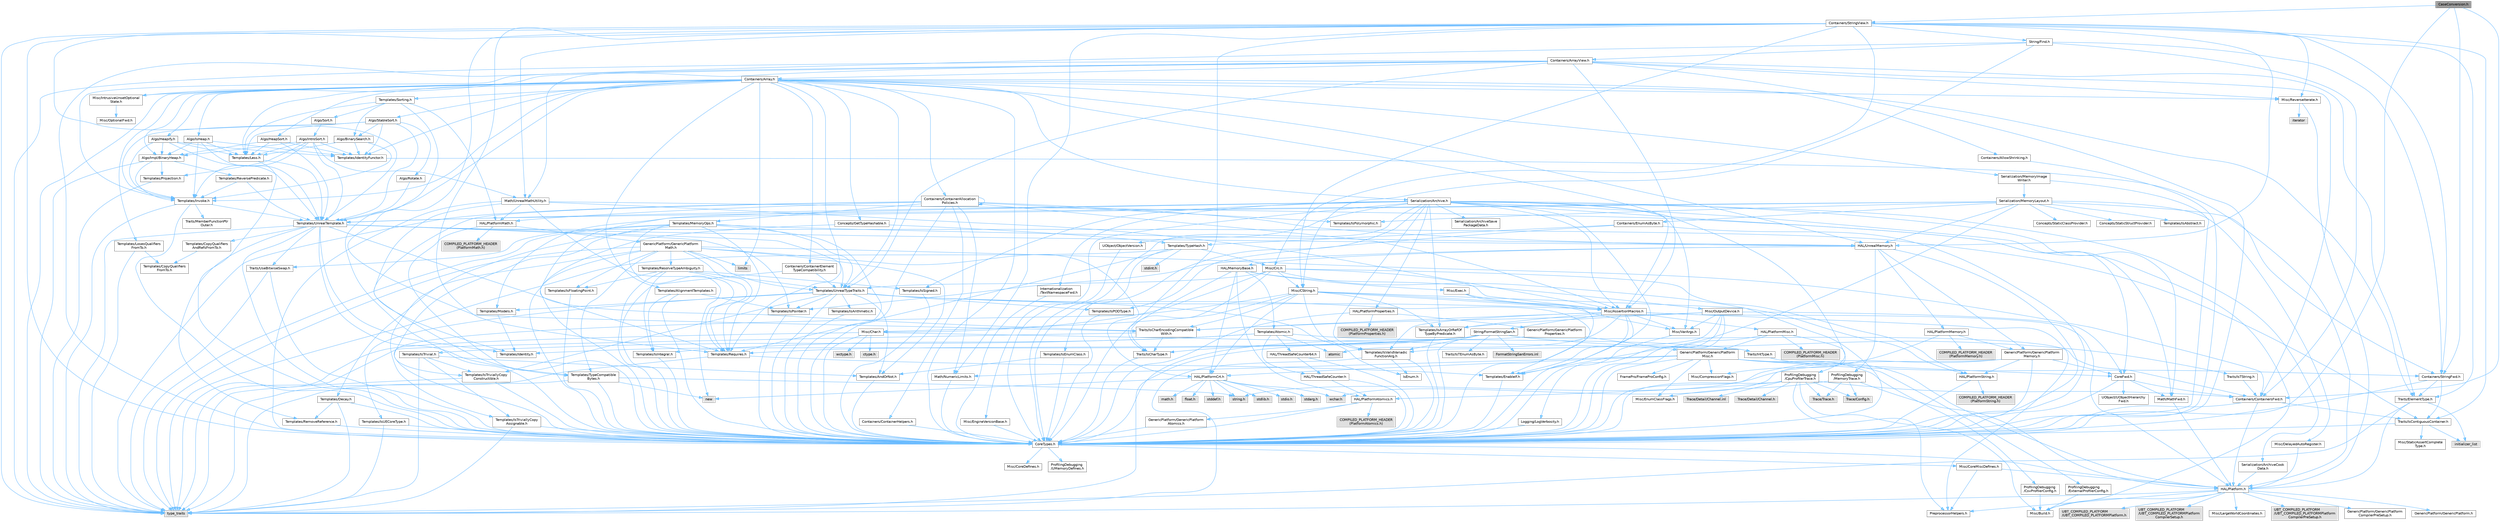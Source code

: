 digraph "CaseConversion.h"
{
 // INTERACTIVE_SVG=YES
 // LATEX_PDF_SIZE
  bgcolor="transparent";
  edge [fontname=Helvetica,fontsize=10,labelfontname=Helvetica,labelfontsize=10];
  node [fontname=Helvetica,fontsize=10,shape=box,height=0.2,width=0.4];
  Node1 [id="Node000001",label="CaseConversion.h",height=0.2,width=0.4,color="gray40", fillcolor="grey60", style="filled", fontcolor="black",tooltip=" "];
  Node1 -> Node2 [id="edge1_Node000001_Node000002",color="steelblue1",style="solid",tooltip=" "];
  Node2 [id="Node000002",label="Containers/ContainersFwd.h",height=0.2,width=0.4,color="grey40", fillcolor="white", style="filled",URL="$d4/d0a/ContainersFwd_8h.html",tooltip=" "];
  Node2 -> Node3 [id="edge2_Node000002_Node000003",color="steelblue1",style="solid",tooltip=" "];
  Node3 [id="Node000003",label="HAL/Platform.h",height=0.2,width=0.4,color="grey40", fillcolor="white", style="filled",URL="$d9/dd0/Platform_8h.html",tooltip=" "];
  Node3 -> Node4 [id="edge3_Node000003_Node000004",color="steelblue1",style="solid",tooltip=" "];
  Node4 [id="Node000004",label="Misc/Build.h",height=0.2,width=0.4,color="grey40", fillcolor="white", style="filled",URL="$d3/dbb/Build_8h.html",tooltip=" "];
  Node3 -> Node5 [id="edge4_Node000003_Node000005",color="steelblue1",style="solid",tooltip=" "];
  Node5 [id="Node000005",label="Misc/LargeWorldCoordinates.h",height=0.2,width=0.4,color="grey40", fillcolor="white", style="filled",URL="$d2/dcb/LargeWorldCoordinates_8h.html",tooltip=" "];
  Node3 -> Node6 [id="edge5_Node000003_Node000006",color="steelblue1",style="solid",tooltip=" "];
  Node6 [id="Node000006",label="type_traits",height=0.2,width=0.4,color="grey60", fillcolor="#E0E0E0", style="filled",tooltip=" "];
  Node3 -> Node7 [id="edge6_Node000003_Node000007",color="steelblue1",style="solid",tooltip=" "];
  Node7 [id="Node000007",label="PreprocessorHelpers.h",height=0.2,width=0.4,color="grey40", fillcolor="white", style="filled",URL="$db/ddb/PreprocessorHelpers_8h.html",tooltip=" "];
  Node3 -> Node8 [id="edge7_Node000003_Node000008",color="steelblue1",style="solid",tooltip=" "];
  Node8 [id="Node000008",label="UBT_COMPILED_PLATFORM\l/UBT_COMPILED_PLATFORMPlatform\lCompilerPreSetup.h",height=0.2,width=0.4,color="grey60", fillcolor="#E0E0E0", style="filled",tooltip=" "];
  Node3 -> Node9 [id="edge8_Node000003_Node000009",color="steelblue1",style="solid",tooltip=" "];
  Node9 [id="Node000009",label="GenericPlatform/GenericPlatform\lCompilerPreSetup.h",height=0.2,width=0.4,color="grey40", fillcolor="white", style="filled",URL="$d9/dc8/GenericPlatformCompilerPreSetup_8h.html",tooltip=" "];
  Node3 -> Node10 [id="edge9_Node000003_Node000010",color="steelblue1",style="solid",tooltip=" "];
  Node10 [id="Node000010",label="GenericPlatform/GenericPlatform.h",height=0.2,width=0.4,color="grey40", fillcolor="white", style="filled",URL="$d6/d84/GenericPlatform_8h.html",tooltip=" "];
  Node3 -> Node11 [id="edge10_Node000003_Node000011",color="steelblue1",style="solid",tooltip=" "];
  Node11 [id="Node000011",label="UBT_COMPILED_PLATFORM\l/UBT_COMPILED_PLATFORMPlatform.h",height=0.2,width=0.4,color="grey60", fillcolor="#E0E0E0", style="filled",tooltip=" "];
  Node3 -> Node12 [id="edge11_Node000003_Node000012",color="steelblue1",style="solid",tooltip=" "];
  Node12 [id="Node000012",label="UBT_COMPILED_PLATFORM\l/UBT_COMPILED_PLATFORMPlatform\lCompilerSetup.h",height=0.2,width=0.4,color="grey60", fillcolor="#E0E0E0", style="filled",tooltip=" "];
  Node2 -> Node13 [id="edge12_Node000002_Node000013",color="steelblue1",style="solid",tooltip=" "];
  Node13 [id="Node000013",label="CoreTypes.h",height=0.2,width=0.4,color="grey40", fillcolor="white", style="filled",URL="$dc/dec/CoreTypes_8h.html",tooltip=" "];
  Node13 -> Node3 [id="edge13_Node000013_Node000003",color="steelblue1",style="solid",tooltip=" "];
  Node13 -> Node14 [id="edge14_Node000013_Node000014",color="steelblue1",style="solid",tooltip=" "];
  Node14 [id="Node000014",label="ProfilingDebugging\l/UMemoryDefines.h",height=0.2,width=0.4,color="grey40", fillcolor="white", style="filled",URL="$d2/da2/UMemoryDefines_8h.html",tooltip=" "];
  Node13 -> Node15 [id="edge15_Node000013_Node000015",color="steelblue1",style="solid",tooltip=" "];
  Node15 [id="Node000015",label="Misc/CoreMiscDefines.h",height=0.2,width=0.4,color="grey40", fillcolor="white", style="filled",URL="$da/d38/CoreMiscDefines_8h.html",tooltip=" "];
  Node15 -> Node3 [id="edge16_Node000015_Node000003",color="steelblue1",style="solid",tooltip=" "];
  Node15 -> Node7 [id="edge17_Node000015_Node000007",color="steelblue1",style="solid",tooltip=" "];
  Node13 -> Node16 [id="edge18_Node000013_Node000016",color="steelblue1",style="solid",tooltip=" "];
  Node16 [id="Node000016",label="Misc/CoreDefines.h",height=0.2,width=0.4,color="grey40", fillcolor="white", style="filled",URL="$d3/dd2/CoreDefines_8h.html",tooltip=" "];
  Node2 -> Node17 [id="edge19_Node000002_Node000017",color="steelblue1",style="solid",tooltip=" "];
  Node17 [id="Node000017",label="Traits/IsContiguousContainer.h",height=0.2,width=0.4,color="grey40", fillcolor="white", style="filled",URL="$d5/d3c/IsContiguousContainer_8h.html",tooltip=" "];
  Node17 -> Node13 [id="edge20_Node000017_Node000013",color="steelblue1",style="solid",tooltip=" "];
  Node17 -> Node18 [id="edge21_Node000017_Node000018",color="steelblue1",style="solid",tooltip=" "];
  Node18 [id="Node000018",label="Misc/StaticAssertComplete\lType.h",height=0.2,width=0.4,color="grey40", fillcolor="white", style="filled",URL="$d5/d4e/StaticAssertCompleteType_8h.html",tooltip=" "];
  Node17 -> Node19 [id="edge22_Node000017_Node000019",color="steelblue1",style="solid",tooltip=" "];
  Node19 [id="Node000019",label="initializer_list",height=0.2,width=0.4,color="grey60", fillcolor="#E0E0E0", style="filled",tooltip=" "];
  Node1 -> Node20 [id="edge23_Node000001_Node000020",color="steelblue1",style="solid",tooltip=" "];
  Node20 [id="Node000020",label="Containers/StringFwd.h",height=0.2,width=0.4,color="grey40", fillcolor="white", style="filled",URL="$df/d37/StringFwd_8h.html",tooltip=" "];
  Node20 -> Node13 [id="edge24_Node000020_Node000013",color="steelblue1",style="solid",tooltip=" "];
  Node20 -> Node21 [id="edge25_Node000020_Node000021",color="steelblue1",style="solid",tooltip=" "];
  Node21 [id="Node000021",label="Traits/ElementType.h",height=0.2,width=0.4,color="grey40", fillcolor="white", style="filled",URL="$d5/d4f/ElementType_8h.html",tooltip=" "];
  Node21 -> Node3 [id="edge26_Node000021_Node000003",color="steelblue1",style="solid",tooltip=" "];
  Node21 -> Node19 [id="edge27_Node000021_Node000019",color="steelblue1",style="solid",tooltip=" "];
  Node21 -> Node6 [id="edge28_Node000021_Node000006",color="steelblue1",style="solid",tooltip=" "];
  Node20 -> Node17 [id="edge29_Node000020_Node000017",color="steelblue1",style="solid",tooltip=" "];
  Node1 -> Node22 [id="edge30_Node000001_Node000022",color="steelblue1",style="solid",tooltip=" "];
  Node22 [id="Node000022",label="Containers/StringView.h",height=0.2,width=0.4,color="grey40", fillcolor="white", style="filled",URL="$dd/dea/StringView_8h.html",tooltip=" "];
  Node22 -> Node13 [id="edge31_Node000022_Node000013",color="steelblue1",style="solid",tooltip=" "];
  Node22 -> Node20 [id="edge32_Node000022_Node000020",color="steelblue1",style="solid",tooltip=" "];
  Node22 -> Node23 [id="edge33_Node000022_Node000023",color="steelblue1",style="solid",tooltip=" "];
  Node23 [id="Node000023",label="HAL/UnrealMemory.h",height=0.2,width=0.4,color="grey40", fillcolor="white", style="filled",URL="$d9/d96/UnrealMemory_8h.html",tooltip=" "];
  Node23 -> Node13 [id="edge34_Node000023_Node000013",color="steelblue1",style="solid",tooltip=" "];
  Node23 -> Node24 [id="edge35_Node000023_Node000024",color="steelblue1",style="solid",tooltip=" "];
  Node24 [id="Node000024",label="GenericPlatform/GenericPlatform\lMemory.h",height=0.2,width=0.4,color="grey40", fillcolor="white", style="filled",URL="$dd/d22/GenericPlatformMemory_8h.html",tooltip=" "];
  Node24 -> Node25 [id="edge36_Node000024_Node000025",color="steelblue1",style="solid",tooltip=" "];
  Node25 [id="Node000025",label="CoreFwd.h",height=0.2,width=0.4,color="grey40", fillcolor="white", style="filled",URL="$d1/d1e/CoreFwd_8h.html",tooltip=" "];
  Node25 -> Node13 [id="edge37_Node000025_Node000013",color="steelblue1",style="solid",tooltip=" "];
  Node25 -> Node2 [id="edge38_Node000025_Node000002",color="steelblue1",style="solid",tooltip=" "];
  Node25 -> Node26 [id="edge39_Node000025_Node000026",color="steelblue1",style="solid",tooltip=" "];
  Node26 [id="Node000026",label="Math/MathFwd.h",height=0.2,width=0.4,color="grey40", fillcolor="white", style="filled",URL="$d2/d10/MathFwd_8h.html",tooltip=" "];
  Node26 -> Node3 [id="edge40_Node000026_Node000003",color="steelblue1",style="solid",tooltip=" "];
  Node25 -> Node27 [id="edge41_Node000025_Node000027",color="steelblue1",style="solid",tooltip=" "];
  Node27 [id="Node000027",label="UObject/UObjectHierarchy\lFwd.h",height=0.2,width=0.4,color="grey40", fillcolor="white", style="filled",URL="$d3/d13/UObjectHierarchyFwd_8h.html",tooltip=" "];
  Node24 -> Node13 [id="edge42_Node000024_Node000013",color="steelblue1",style="solid",tooltip=" "];
  Node24 -> Node28 [id="edge43_Node000024_Node000028",color="steelblue1",style="solid",tooltip=" "];
  Node28 [id="Node000028",label="HAL/PlatformString.h",height=0.2,width=0.4,color="grey40", fillcolor="white", style="filled",URL="$db/db5/PlatformString_8h.html",tooltip=" "];
  Node28 -> Node13 [id="edge44_Node000028_Node000013",color="steelblue1",style="solid",tooltip=" "];
  Node28 -> Node29 [id="edge45_Node000028_Node000029",color="steelblue1",style="solid",tooltip=" "];
  Node29 [id="Node000029",label="COMPILED_PLATFORM_HEADER\l(PlatformString.h)",height=0.2,width=0.4,color="grey60", fillcolor="#E0E0E0", style="filled",tooltip=" "];
  Node24 -> Node30 [id="edge46_Node000024_Node000030",color="steelblue1",style="solid",tooltip=" "];
  Node30 [id="Node000030",label="string.h",height=0.2,width=0.4,color="grey60", fillcolor="#E0E0E0", style="filled",tooltip=" "];
  Node24 -> Node31 [id="edge47_Node000024_Node000031",color="steelblue1",style="solid",tooltip=" "];
  Node31 [id="Node000031",label="wchar.h",height=0.2,width=0.4,color="grey60", fillcolor="#E0E0E0", style="filled",tooltip=" "];
  Node23 -> Node32 [id="edge48_Node000023_Node000032",color="steelblue1",style="solid",tooltip=" "];
  Node32 [id="Node000032",label="HAL/MemoryBase.h",height=0.2,width=0.4,color="grey40", fillcolor="white", style="filled",URL="$d6/d9f/MemoryBase_8h.html",tooltip=" "];
  Node32 -> Node13 [id="edge49_Node000032_Node000013",color="steelblue1",style="solid",tooltip=" "];
  Node32 -> Node33 [id="edge50_Node000032_Node000033",color="steelblue1",style="solid",tooltip=" "];
  Node33 [id="Node000033",label="HAL/PlatformAtomics.h",height=0.2,width=0.4,color="grey40", fillcolor="white", style="filled",URL="$d3/d36/PlatformAtomics_8h.html",tooltip=" "];
  Node33 -> Node13 [id="edge51_Node000033_Node000013",color="steelblue1",style="solid",tooltip=" "];
  Node33 -> Node34 [id="edge52_Node000033_Node000034",color="steelblue1",style="solid",tooltip=" "];
  Node34 [id="Node000034",label="GenericPlatform/GenericPlatform\lAtomics.h",height=0.2,width=0.4,color="grey40", fillcolor="white", style="filled",URL="$da/d72/GenericPlatformAtomics_8h.html",tooltip=" "];
  Node34 -> Node13 [id="edge53_Node000034_Node000013",color="steelblue1",style="solid",tooltip=" "];
  Node33 -> Node35 [id="edge54_Node000033_Node000035",color="steelblue1",style="solid",tooltip=" "];
  Node35 [id="Node000035",label="COMPILED_PLATFORM_HEADER\l(PlatformAtomics.h)",height=0.2,width=0.4,color="grey60", fillcolor="#E0E0E0", style="filled",tooltip=" "];
  Node32 -> Node36 [id="edge55_Node000032_Node000036",color="steelblue1",style="solid",tooltip=" "];
  Node36 [id="Node000036",label="HAL/PlatformCrt.h",height=0.2,width=0.4,color="grey40", fillcolor="white", style="filled",URL="$d8/d75/PlatformCrt_8h.html",tooltip=" "];
  Node36 -> Node37 [id="edge56_Node000036_Node000037",color="steelblue1",style="solid",tooltip=" "];
  Node37 [id="Node000037",label="new",height=0.2,width=0.4,color="grey60", fillcolor="#E0E0E0", style="filled",tooltip=" "];
  Node36 -> Node31 [id="edge57_Node000036_Node000031",color="steelblue1",style="solid",tooltip=" "];
  Node36 -> Node38 [id="edge58_Node000036_Node000038",color="steelblue1",style="solid",tooltip=" "];
  Node38 [id="Node000038",label="stddef.h",height=0.2,width=0.4,color="grey60", fillcolor="#E0E0E0", style="filled",tooltip=" "];
  Node36 -> Node39 [id="edge59_Node000036_Node000039",color="steelblue1",style="solid",tooltip=" "];
  Node39 [id="Node000039",label="stdlib.h",height=0.2,width=0.4,color="grey60", fillcolor="#E0E0E0", style="filled",tooltip=" "];
  Node36 -> Node40 [id="edge60_Node000036_Node000040",color="steelblue1",style="solid",tooltip=" "];
  Node40 [id="Node000040",label="stdio.h",height=0.2,width=0.4,color="grey60", fillcolor="#E0E0E0", style="filled",tooltip=" "];
  Node36 -> Node41 [id="edge61_Node000036_Node000041",color="steelblue1",style="solid",tooltip=" "];
  Node41 [id="Node000041",label="stdarg.h",height=0.2,width=0.4,color="grey60", fillcolor="#E0E0E0", style="filled",tooltip=" "];
  Node36 -> Node42 [id="edge62_Node000036_Node000042",color="steelblue1",style="solid",tooltip=" "];
  Node42 [id="Node000042",label="math.h",height=0.2,width=0.4,color="grey60", fillcolor="#E0E0E0", style="filled",tooltip=" "];
  Node36 -> Node43 [id="edge63_Node000036_Node000043",color="steelblue1",style="solid",tooltip=" "];
  Node43 [id="Node000043",label="float.h",height=0.2,width=0.4,color="grey60", fillcolor="#E0E0E0", style="filled",tooltip=" "];
  Node36 -> Node30 [id="edge64_Node000036_Node000030",color="steelblue1",style="solid",tooltip=" "];
  Node32 -> Node44 [id="edge65_Node000032_Node000044",color="steelblue1",style="solid",tooltip=" "];
  Node44 [id="Node000044",label="Misc/Exec.h",height=0.2,width=0.4,color="grey40", fillcolor="white", style="filled",URL="$de/ddb/Exec_8h.html",tooltip=" "];
  Node44 -> Node13 [id="edge66_Node000044_Node000013",color="steelblue1",style="solid",tooltip=" "];
  Node44 -> Node45 [id="edge67_Node000044_Node000045",color="steelblue1",style="solid",tooltip=" "];
  Node45 [id="Node000045",label="Misc/AssertionMacros.h",height=0.2,width=0.4,color="grey40", fillcolor="white", style="filled",URL="$d0/dfa/AssertionMacros_8h.html",tooltip=" "];
  Node45 -> Node13 [id="edge68_Node000045_Node000013",color="steelblue1",style="solid",tooltip=" "];
  Node45 -> Node3 [id="edge69_Node000045_Node000003",color="steelblue1",style="solid",tooltip=" "];
  Node45 -> Node46 [id="edge70_Node000045_Node000046",color="steelblue1",style="solid",tooltip=" "];
  Node46 [id="Node000046",label="HAL/PlatformMisc.h",height=0.2,width=0.4,color="grey40", fillcolor="white", style="filled",URL="$d0/df5/PlatformMisc_8h.html",tooltip=" "];
  Node46 -> Node13 [id="edge71_Node000046_Node000013",color="steelblue1",style="solid",tooltip=" "];
  Node46 -> Node47 [id="edge72_Node000046_Node000047",color="steelblue1",style="solid",tooltip=" "];
  Node47 [id="Node000047",label="GenericPlatform/GenericPlatform\lMisc.h",height=0.2,width=0.4,color="grey40", fillcolor="white", style="filled",URL="$db/d9a/GenericPlatformMisc_8h.html",tooltip=" "];
  Node47 -> Node20 [id="edge73_Node000047_Node000020",color="steelblue1",style="solid",tooltip=" "];
  Node47 -> Node25 [id="edge74_Node000047_Node000025",color="steelblue1",style="solid",tooltip=" "];
  Node47 -> Node13 [id="edge75_Node000047_Node000013",color="steelblue1",style="solid",tooltip=" "];
  Node47 -> Node48 [id="edge76_Node000047_Node000048",color="steelblue1",style="solid",tooltip=" "];
  Node48 [id="Node000048",label="FramePro/FrameProConfig.h",height=0.2,width=0.4,color="grey40", fillcolor="white", style="filled",URL="$d7/d90/FrameProConfig_8h.html",tooltip=" "];
  Node47 -> Node36 [id="edge77_Node000047_Node000036",color="steelblue1",style="solid",tooltip=" "];
  Node47 -> Node49 [id="edge78_Node000047_Node000049",color="steelblue1",style="solid",tooltip=" "];
  Node49 [id="Node000049",label="Math/NumericLimits.h",height=0.2,width=0.4,color="grey40", fillcolor="white", style="filled",URL="$df/d1b/NumericLimits_8h.html",tooltip=" "];
  Node49 -> Node13 [id="edge79_Node000049_Node000013",color="steelblue1",style="solid",tooltip=" "];
  Node47 -> Node50 [id="edge80_Node000047_Node000050",color="steelblue1",style="solid",tooltip=" "];
  Node50 [id="Node000050",label="Misc/CompressionFlags.h",height=0.2,width=0.4,color="grey40", fillcolor="white", style="filled",URL="$d9/d76/CompressionFlags_8h.html",tooltip=" "];
  Node47 -> Node51 [id="edge81_Node000047_Node000051",color="steelblue1",style="solid",tooltip=" "];
  Node51 [id="Node000051",label="Misc/EnumClassFlags.h",height=0.2,width=0.4,color="grey40", fillcolor="white", style="filled",URL="$d8/de7/EnumClassFlags_8h.html",tooltip=" "];
  Node47 -> Node52 [id="edge82_Node000047_Node000052",color="steelblue1",style="solid",tooltip=" "];
  Node52 [id="Node000052",label="ProfilingDebugging\l/CsvProfilerConfig.h",height=0.2,width=0.4,color="grey40", fillcolor="white", style="filled",URL="$d3/d88/CsvProfilerConfig_8h.html",tooltip=" "];
  Node52 -> Node4 [id="edge83_Node000052_Node000004",color="steelblue1",style="solid",tooltip=" "];
  Node47 -> Node53 [id="edge84_Node000047_Node000053",color="steelblue1",style="solid",tooltip=" "];
  Node53 [id="Node000053",label="ProfilingDebugging\l/ExternalProfilerConfig.h",height=0.2,width=0.4,color="grey40", fillcolor="white", style="filled",URL="$d3/dbb/ExternalProfilerConfig_8h.html",tooltip=" "];
  Node53 -> Node4 [id="edge85_Node000053_Node000004",color="steelblue1",style="solid",tooltip=" "];
  Node46 -> Node54 [id="edge86_Node000046_Node000054",color="steelblue1",style="solid",tooltip=" "];
  Node54 [id="Node000054",label="COMPILED_PLATFORM_HEADER\l(PlatformMisc.h)",height=0.2,width=0.4,color="grey60", fillcolor="#E0E0E0", style="filled",tooltip=" "];
  Node46 -> Node55 [id="edge87_Node000046_Node000055",color="steelblue1",style="solid",tooltip=" "];
  Node55 [id="Node000055",label="ProfilingDebugging\l/CpuProfilerTrace.h",height=0.2,width=0.4,color="grey40", fillcolor="white", style="filled",URL="$da/dcb/CpuProfilerTrace_8h.html",tooltip=" "];
  Node55 -> Node13 [id="edge88_Node000055_Node000013",color="steelblue1",style="solid",tooltip=" "];
  Node55 -> Node2 [id="edge89_Node000055_Node000002",color="steelblue1",style="solid",tooltip=" "];
  Node55 -> Node33 [id="edge90_Node000055_Node000033",color="steelblue1",style="solid",tooltip=" "];
  Node55 -> Node7 [id="edge91_Node000055_Node000007",color="steelblue1",style="solid",tooltip=" "];
  Node55 -> Node4 [id="edge92_Node000055_Node000004",color="steelblue1",style="solid",tooltip=" "];
  Node55 -> Node56 [id="edge93_Node000055_Node000056",color="steelblue1",style="solid",tooltip=" "];
  Node56 [id="Node000056",label="Trace/Config.h",height=0.2,width=0.4,color="grey60", fillcolor="#E0E0E0", style="filled",tooltip=" "];
  Node55 -> Node57 [id="edge94_Node000055_Node000057",color="steelblue1",style="solid",tooltip=" "];
  Node57 [id="Node000057",label="Trace/Detail/Channel.h",height=0.2,width=0.4,color="grey60", fillcolor="#E0E0E0", style="filled",tooltip=" "];
  Node55 -> Node58 [id="edge95_Node000055_Node000058",color="steelblue1",style="solid",tooltip=" "];
  Node58 [id="Node000058",label="Trace/Detail/Channel.inl",height=0.2,width=0.4,color="grey60", fillcolor="#E0E0E0", style="filled",tooltip=" "];
  Node55 -> Node59 [id="edge96_Node000055_Node000059",color="steelblue1",style="solid",tooltip=" "];
  Node59 [id="Node000059",label="Trace/Trace.h",height=0.2,width=0.4,color="grey60", fillcolor="#E0E0E0", style="filled",tooltip=" "];
  Node45 -> Node7 [id="edge97_Node000045_Node000007",color="steelblue1",style="solid",tooltip=" "];
  Node45 -> Node60 [id="edge98_Node000045_Node000060",color="steelblue1",style="solid",tooltip=" "];
  Node60 [id="Node000060",label="Templates/EnableIf.h",height=0.2,width=0.4,color="grey40", fillcolor="white", style="filled",URL="$d7/d60/EnableIf_8h.html",tooltip=" "];
  Node60 -> Node13 [id="edge99_Node000060_Node000013",color="steelblue1",style="solid",tooltip=" "];
  Node45 -> Node61 [id="edge100_Node000045_Node000061",color="steelblue1",style="solid",tooltip=" "];
  Node61 [id="Node000061",label="Templates/IsArrayOrRefOf\lTypeByPredicate.h",height=0.2,width=0.4,color="grey40", fillcolor="white", style="filled",URL="$d6/da1/IsArrayOrRefOfTypeByPredicate_8h.html",tooltip=" "];
  Node61 -> Node13 [id="edge101_Node000061_Node000013",color="steelblue1",style="solid",tooltip=" "];
  Node45 -> Node62 [id="edge102_Node000045_Node000062",color="steelblue1",style="solid",tooltip=" "];
  Node62 [id="Node000062",label="Templates/IsValidVariadic\lFunctionArg.h",height=0.2,width=0.4,color="grey40", fillcolor="white", style="filled",URL="$d0/dc8/IsValidVariadicFunctionArg_8h.html",tooltip=" "];
  Node62 -> Node13 [id="edge103_Node000062_Node000013",color="steelblue1",style="solid",tooltip=" "];
  Node62 -> Node63 [id="edge104_Node000062_Node000063",color="steelblue1",style="solid",tooltip=" "];
  Node63 [id="Node000063",label="IsEnum.h",height=0.2,width=0.4,color="grey40", fillcolor="white", style="filled",URL="$d4/de5/IsEnum_8h.html",tooltip=" "];
  Node62 -> Node6 [id="edge105_Node000062_Node000006",color="steelblue1",style="solid",tooltip=" "];
  Node45 -> Node64 [id="edge106_Node000045_Node000064",color="steelblue1",style="solid",tooltip=" "];
  Node64 [id="Node000064",label="Traits/IsCharEncodingCompatible\lWith.h",height=0.2,width=0.4,color="grey40", fillcolor="white", style="filled",URL="$df/dd1/IsCharEncodingCompatibleWith_8h.html",tooltip=" "];
  Node64 -> Node6 [id="edge107_Node000064_Node000006",color="steelblue1",style="solid",tooltip=" "];
  Node64 -> Node65 [id="edge108_Node000064_Node000065",color="steelblue1",style="solid",tooltip=" "];
  Node65 [id="Node000065",label="Traits/IsCharType.h",height=0.2,width=0.4,color="grey40", fillcolor="white", style="filled",URL="$db/d51/IsCharType_8h.html",tooltip=" "];
  Node65 -> Node13 [id="edge109_Node000065_Node000013",color="steelblue1",style="solid",tooltip=" "];
  Node45 -> Node66 [id="edge110_Node000045_Node000066",color="steelblue1",style="solid",tooltip=" "];
  Node66 [id="Node000066",label="Misc/VarArgs.h",height=0.2,width=0.4,color="grey40", fillcolor="white", style="filled",URL="$d5/d6f/VarArgs_8h.html",tooltip=" "];
  Node66 -> Node13 [id="edge111_Node000066_Node000013",color="steelblue1",style="solid",tooltip=" "];
  Node45 -> Node67 [id="edge112_Node000045_Node000067",color="steelblue1",style="solid",tooltip=" "];
  Node67 [id="Node000067",label="String/FormatStringSan.h",height=0.2,width=0.4,color="grey40", fillcolor="white", style="filled",URL="$d3/d8b/FormatStringSan_8h.html",tooltip=" "];
  Node67 -> Node6 [id="edge113_Node000067_Node000006",color="steelblue1",style="solid",tooltip=" "];
  Node67 -> Node13 [id="edge114_Node000067_Node000013",color="steelblue1",style="solid",tooltip=" "];
  Node67 -> Node68 [id="edge115_Node000067_Node000068",color="steelblue1",style="solid",tooltip=" "];
  Node68 [id="Node000068",label="Templates/Requires.h",height=0.2,width=0.4,color="grey40", fillcolor="white", style="filled",URL="$dc/d96/Requires_8h.html",tooltip=" "];
  Node68 -> Node60 [id="edge116_Node000068_Node000060",color="steelblue1",style="solid",tooltip=" "];
  Node68 -> Node6 [id="edge117_Node000068_Node000006",color="steelblue1",style="solid",tooltip=" "];
  Node67 -> Node69 [id="edge118_Node000067_Node000069",color="steelblue1",style="solid",tooltip=" "];
  Node69 [id="Node000069",label="Templates/Identity.h",height=0.2,width=0.4,color="grey40", fillcolor="white", style="filled",URL="$d0/dd5/Identity_8h.html",tooltip=" "];
  Node67 -> Node62 [id="edge119_Node000067_Node000062",color="steelblue1",style="solid",tooltip=" "];
  Node67 -> Node65 [id="edge120_Node000067_Node000065",color="steelblue1",style="solid",tooltip=" "];
  Node67 -> Node70 [id="edge121_Node000067_Node000070",color="steelblue1",style="solid",tooltip=" "];
  Node70 [id="Node000070",label="Traits/IsTEnumAsByte.h",height=0.2,width=0.4,color="grey40", fillcolor="white", style="filled",URL="$d1/de6/IsTEnumAsByte_8h.html",tooltip=" "];
  Node67 -> Node71 [id="edge122_Node000067_Node000071",color="steelblue1",style="solid",tooltip=" "];
  Node71 [id="Node000071",label="Traits/IsTString.h",height=0.2,width=0.4,color="grey40", fillcolor="white", style="filled",URL="$d0/df8/IsTString_8h.html",tooltip=" "];
  Node71 -> Node2 [id="edge123_Node000071_Node000002",color="steelblue1",style="solid",tooltip=" "];
  Node67 -> Node2 [id="edge124_Node000067_Node000002",color="steelblue1",style="solid",tooltip=" "];
  Node67 -> Node72 [id="edge125_Node000067_Node000072",color="steelblue1",style="solid",tooltip=" "];
  Node72 [id="Node000072",label="FormatStringSanErrors.inl",height=0.2,width=0.4,color="grey60", fillcolor="#E0E0E0", style="filled",tooltip=" "];
  Node45 -> Node73 [id="edge126_Node000045_Node000073",color="steelblue1",style="solid",tooltip=" "];
  Node73 [id="Node000073",label="atomic",height=0.2,width=0.4,color="grey60", fillcolor="#E0E0E0", style="filled",tooltip=" "];
  Node32 -> Node74 [id="edge127_Node000032_Node000074",color="steelblue1",style="solid",tooltip=" "];
  Node74 [id="Node000074",label="Misc/OutputDevice.h",height=0.2,width=0.4,color="grey40", fillcolor="white", style="filled",URL="$d7/d32/OutputDevice_8h.html",tooltip=" "];
  Node74 -> Node25 [id="edge128_Node000074_Node000025",color="steelblue1",style="solid",tooltip=" "];
  Node74 -> Node13 [id="edge129_Node000074_Node000013",color="steelblue1",style="solid",tooltip=" "];
  Node74 -> Node75 [id="edge130_Node000074_Node000075",color="steelblue1",style="solid",tooltip=" "];
  Node75 [id="Node000075",label="Logging/LogVerbosity.h",height=0.2,width=0.4,color="grey40", fillcolor="white", style="filled",URL="$d2/d8f/LogVerbosity_8h.html",tooltip=" "];
  Node75 -> Node13 [id="edge131_Node000075_Node000013",color="steelblue1",style="solid",tooltip=" "];
  Node74 -> Node66 [id="edge132_Node000074_Node000066",color="steelblue1",style="solid",tooltip=" "];
  Node74 -> Node61 [id="edge133_Node000074_Node000061",color="steelblue1",style="solid",tooltip=" "];
  Node74 -> Node62 [id="edge134_Node000074_Node000062",color="steelblue1",style="solid",tooltip=" "];
  Node74 -> Node64 [id="edge135_Node000074_Node000064",color="steelblue1",style="solid",tooltip=" "];
  Node32 -> Node76 [id="edge136_Node000032_Node000076",color="steelblue1",style="solid",tooltip=" "];
  Node76 [id="Node000076",label="Templates/Atomic.h",height=0.2,width=0.4,color="grey40", fillcolor="white", style="filled",URL="$d3/d91/Atomic_8h.html",tooltip=" "];
  Node76 -> Node77 [id="edge137_Node000076_Node000077",color="steelblue1",style="solid",tooltip=" "];
  Node77 [id="Node000077",label="HAL/ThreadSafeCounter.h",height=0.2,width=0.4,color="grey40", fillcolor="white", style="filled",URL="$dc/dc9/ThreadSafeCounter_8h.html",tooltip=" "];
  Node77 -> Node13 [id="edge138_Node000077_Node000013",color="steelblue1",style="solid",tooltip=" "];
  Node77 -> Node33 [id="edge139_Node000077_Node000033",color="steelblue1",style="solid",tooltip=" "];
  Node76 -> Node78 [id="edge140_Node000076_Node000078",color="steelblue1",style="solid",tooltip=" "];
  Node78 [id="Node000078",label="HAL/ThreadSafeCounter64.h",height=0.2,width=0.4,color="grey40", fillcolor="white", style="filled",URL="$d0/d12/ThreadSafeCounter64_8h.html",tooltip=" "];
  Node78 -> Node13 [id="edge141_Node000078_Node000013",color="steelblue1",style="solid",tooltip=" "];
  Node78 -> Node77 [id="edge142_Node000078_Node000077",color="steelblue1",style="solid",tooltip=" "];
  Node76 -> Node79 [id="edge143_Node000076_Node000079",color="steelblue1",style="solid",tooltip=" "];
  Node79 [id="Node000079",label="Templates/IsIntegral.h",height=0.2,width=0.4,color="grey40", fillcolor="white", style="filled",URL="$da/d64/IsIntegral_8h.html",tooltip=" "];
  Node79 -> Node13 [id="edge144_Node000079_Node000013",color="steelblue1",style="solid",tooltip=" "];
  Node76 -> Node80 [id="edge145_Node000076_Node000080",color="steelblue1",style="solid",tooltip=" "];
  Node80 [id="Node000080",label="Templates/IsTrivial.h",height=0.2,width=0.4,color="grey40", fillcolor="white", style="filled",URL="$da/d4c/IsTrivial_8h.html",tooltip=" "];
  Node80 -> Node81 [id="edge146_Node000080_Node000081",color="steelblue1",style="solid",tooltip=" "];
  Node81 [id="Node000081",label="Templates/AndOrNot.h",height=0.2,width=0.4,color="grey40", fillcolor="white", style="filled",URL="$db/d0a/AndOrNot_8h.html",tooltip=" "];
  Node81 -> Node13 [id="edge147_Node000081_Node000013",color="steelblue1",style="solid",tooltip=" "];
  Node80 -> Node82 [id="edge148_Node000080_Node000082",color="steelblue1",style="solid",tooltip=" "];
  Node82 [id="Node000082",label="Templates/IsTriviallyCopy\lConstructible.h",height=0.2,width=0.4,color="grey40", fillcolor="white", style="filled",URL="$d3/d78/IsTriviallyCopyConstructible_8h.html",tooltip=" "];
  Node82 -> Node13 [id="edge149_Node000082_Node000013",color="steelblue1",style="solid",tooltip=" "];
  Node82 -> Node6 [id="edge150_Node000082_Node000006",color="steelblue1",style="solid",tooltip=" "];
  Node80 -> Node83 [id="edge151_Node000080_Node000083",color="steelblue1",style="solid",tooltip=" "];
  Node83 [id="Node000083",label="Templates/IsTriviallyCopy\lAssignable.h",height=0.2,width=0.4,color="grey40", fillcolor="white", style="filled",URL="$d2/df2/IsTriviallyCopyAssignable_8h.html",tooltip=" "];
  Node83 -> Node13 [id="edge152_Node000083_Node000013",color="steelblue1",style="solid",tooltip=" "];
  Node83 -> Node6 [id="edge153_Node000083_Node000006",color="steelblue1",style="solid",tooltip=" "];
  Node80 -> Node6 [id="edge154_Node000080_Node000006",color="steelblue1",style="solid",tooltip=" "];
  Node76 -> Node84 [id="edge155_Node000076_Node000084",color="steelblue1",style="solid",tooltip=" "];
  Node84 [id="Node000084",label="Traits/IntType.h",height=0.2,width=0.4,color="grey40", fillcolor="white", style="filled",URL="$d7/deb/IntType_8h.html",tooltip=" "];
  Node84 -> Node3 [id="edge156_Node000084_Node000003",color="steelblue1",style="solid",tooltip=" "];
  Node76 -> Node73 [id="edge157_Node000076_Node000073",color="steelblue1",style="solid",tooltip=" "];
  Node23 -> Node85 [id="edge158_Node000023_Node000085",color="steelblue1",style="solid",tooltip=" "];
  Node85 [id="Node000085",label="HAL/PlatformMemory.h",height=0.2,width=0.4,color="grey40", fillcolor="white", style="filled",URL="$de/d68/PlatformMemory_8h.html",tooltip=" "];
  Node85 -> Node13 [id="edge159_Node000085_Node000013",color="steelblue1",style="solid",tooltip=" "];
  Node85 -> Node24 [id="edge160_Node000085_Node000024",color="steelblue1",style="solid",tooltip=" "];
  Node85 -> Node86 [id="edge161_Node000085_Node000086",color="steelblue1",style="solid",tooltip=" "];
  Node86 [id="Node000086",label="COMPILED_PLATFORM_HEADER\l(PlatformMemory.h)",height=0.2,width=0.4,color="grey60", fillcolor="#E0E0E0", style="filled",tooltip=" "];
  Node23 -> Node87 [id="edge162_Node000023_Node000087",color="steelblue1",style="solid",tooltip=" "];
  Node87 [id="Node000087",label="ProfilingDebugging\l/MemoryTrace.h",height=0.2,width=0.4,color="grey40", fillcolor="white", style="filled",URL="$da/dd7/MemoryTrace_8h.html",tooltip=" "];
  Node87 -> Node3 [id="edge163_Node000087_Node000003",color="steelblue1",style="solid",tooltip=" "];
  Node87 -> Node51 [id="edge164_Node000087_Node000051",color="steelblue1",style="solid",tooltip=" "];
  Node87 -> Node56 [id="edge165_Node000087_Node000056",color="steelblue1",style="solid",tooltip=" "];
  Node87 -> Node59 [id="edge166_Node000087_Node000059",color="steelblue1",style="solid",tooltip=" "];
  Node23 -> Node88 [id="edge167_Node000023_Node000088",color="steelblue1",style="solid",tooltip=" "];
  Node88 [id="Node000088",label="Templates/IsPointer.h",height=0.2,width=0.4,color="grey40", fillcolor="white", style="filled",URL="$d7/d05/IsPointer_8h.html",tooltip=" "];
  Node88 -> Node13 [id="edge168_Node000088_Node000013",color="steelblue1",style="solid",tooltip=" "];
  Node22 -> Node49 [id="edge169_Node000022_Node000049",color="steelblue1",style="solid",tooltip=" "];
  Node22 -> Node89 [id="edge170_Node000022_Node000089",color="steelblue1",style="solid",tooltip=" "];
  Node89 [id="Node000089",label="Math/UnrealMathUtility.h",height=0.2,width=0.4,color="grey40", fillcolor="white", style="filled",URL="$db/db8/UnrealMathUtility_8h.html",tooltip=" "];
  Node89 -> Node13 [id="edge171_Node000089_Node000013",color="steelblue1",style="solid",tooltip=" "];
  Node89 -> Node45 [id="edge172_Node000089_Node000045",color="steelblue1",style="solid",tooltip=" "];
  Node89 -> Node90 [id="edge173_Node000089_Node000090",color="steelblue1",style="solid",tooltip=" "];
  Node90 [id="Node000090",label="HAL/PlatformMath.h",height=0.2,width=0.4,color="grey40", fillcolor="white", style="filled",URL="$dc/d53/PlatformMath_8h.html",tooltip=" "];
  Node90 -> Node13 [id="edge174_Node000090_Node000013",color="steelblue1",style="solid",tooltip=" "];
  Node90 -> Node91 [id="edge175_Node000090_Node000091",color="steelblue1",style="solid",tooltip=" "];
  Node91 [id="Node000091",label="GenericPlatform/GenericPlatform\lMath.h",height=0.2,width=0.4,color="grey40", fillcolor="white", style="filled",URL="$d5/d79/GenericPlatformMath_8h.html",tooltip=" "];
  Node91 -> Node13 [id="edge176_Node000091_Node000013",color="steelblue1",style="solid",tooltip=" "];
  Node91 -> Node2 [id="edge177_Node000091_Node000002",color="steelblue1",style="solid",tooltip=" "];
  Node91 -> Node36 [id="edge178_Node000091_Node000036",color="steelblue1",style="solid",tooltip=" "];
  Node91 -> Node81 [id="edge179_Node000091_Node000081",color="steelblue1",style="solid",tooltip=" "];
  Node91 -> Node92 [id="edge180_Node000091_Node000092",color="steelblue1",style="solid",tooltip=" "];
  Node92 [id="Node000092",label="Templates/Decay.h",height=0.2,width=0.4,color="grey40", fillcolor="white", style="filled",URL="$dd/d0f/Decay_8h.html",tooltip=" "];
  Node92 -> Node13 [id="edge181_Node000092_Node000013",color="steelblue1",style="solid",tooltip=" "];
  Node92 -> Node93 [id="edge182_Node000092_Node000093",color="steelblue1",style="solid",tooltip=" "];
  Node93 [id="Node000093",label="Templates/RemoveReference.h",height=0.2,width=0.4,color="grey40", fillcolor="white", style="filled",URL="$da/dbe/RemoveReference_8h.html",tooltip=" "];
  Node93 -> Node13 [id="edge183_Node000093_Node000013",color="steelblue1",style="solid",tooltip=" "];
  Node92 -> Node6 [id="edge184_Node000092_Node000006",color="steelblue1",style="solid",tooltip=" "];
  Node91 -> Node94 [id="edge185_Node000091_Node000094",color="steelblue1",style="solid",tooltip=" "];
  Node94 [id="Node000094",label="Templates/IsFloatingPoint.h",height=0.2,width=0.4,color="grey40", fillcolor="white", style="filled",URL="$d3/d11/IsFloatingPoint_8h.html",tooltip=" "];
  Node94 -> Node13 [id="edge186_Node000094_Node000013",color="steelblue1",style="solid",tooltip=" "];
  Node91 -> Node95 [id="edge187_Node000091_Node000095",color="steelblue1",style="solid",tooltip=" "];
  Node95 [id="Node000095",label="Templates/UnrealTypeTraits.h",height=0.2,width=0.4,color="grey40", fillcolor="white", style="filled",URL="$d2/d2d/UnrealTypeTraits_8h.html",tooltip=" "];
  Node95 -> Node13 [id="edge188_Node000095_Node000013",color="steelblue1",style="solid",tooltip=" "];
  Node95 -> Node88 [id="edge189_Node000095_Node000088",color="steelblue1",style="solid",tooltip=" "];
  Node95 -> Node45 [id="edge190_Node000095_Node000045",color="steelblue1",style="solid",tooltip=" "];
  Node95 -> Node81 [id="edge191_Node000095_Node000081",color="steelblue1",style="solid",tooltip=" "];
  Node95 -> Node60 [id="edge192_Node000095_Node000060",color="steelblue1",style="solid",tooltip=" "];
  Node95 -> Node96 [id="edge193_Node000095_Node000096",color="steelblue1",style="solid",tooltip=" "];
  Node96 [id="Node000096",label="Templates/IsArithmetic.h",height=0.2,width=0.4,color="grey40", fillcolor="white", style="filled",URL="$d2/d5d/IsArithmetic_8h.html",tooltip=" "];
  Node96 -> Node13 [id="edge194_Node000096_Node000013",color="steelblue1",style="solid",tooltip=" "];
  Node95 -> Node63 [id="edge195_Node000095_Node000063",color="steelblue1",style="solid",tooltip=" "];
  Node95 -> Node97 [id="edge196_Node000095_Node000097",color="steelblue1",style="solid",tooltip=" "];
  Node97 [id="Node000097",label="Templates/Models.h",height=0.2,width=0.4,color="grey40", fillcolor="white", style="filled",URL="$d3/d0c/Models_8h.html",tooltip=" "];
  Node97 -> Node69 [id="edge197_Node000097_Node000069",color="steelblue1",style="solid",tooltip=" "];
  Node95 -> Node98 [id="edge198_Node000095_Node000098",color="steelblue1",style="solid",tooltip=" "];
  Node98 [id="Node000098",label="Templates/IsPODType.h",height=0.2,width=0.4,color="grey40", fillcolor="white", style="filled",URL="$d7/db1/IsPODType_8h.html",tooltip=" "];
  Node98 -> Node13 [id="edge199_Node000098_Node000013",color="steelblue1",style="solid",tooltip=" "];
  Node95 -> Node99 [id="edge200_Node000095_Node000099",color="steelblue1",style="solid",tooltip=" "];
  Node99 [id="Node000099",label="Templates/IsUECoreType.h",height=0.2,width=0.4,color="grey40", fillcolor="white", style="filled",URL="$d1/db8/IsUECoreType_8h.html",tooltip=" "];
  Node99 -> Node13 [id="edge201_Node000099_Node000013",color="steelblue1",style="solid",tooltip=" "];
  Node99 -> Node6 [id="edge202_Node000099_Node000006",color="steelblue1",style="solid",tooltip=" "];
  Node95 -> Node82 [id="edge203_Node000095_Node000082",color="steelblue1",style="solid",tooltip=" "];
  Node91 -> Node68 [id="edge204_Node000091_Node000068",color="steelblue1",style="solid",tooltip=" "];
  Node91 -> Node100 [id="edge205_Node000091_Node000100",color="steelblue1",style="solid",tooltip=" "];
  Node100 [id="Node000100",label="Templates/ResolveTypeAmbiguity.h",height=0.2,width=0.4,color="grey40", fillcolor="white", style="filled",URL="$df/d1f/ResolveTypeAmbiguity_8h.html",tooltip=" "];
  Node100 -> Node13 [id="edge206_Node000100_Node000013",color="steelblue1",style="solid",tooltip=" "];
  Node100 -> Node94 [id="edge207_Node000100_Node000094",color="steelblue1",style="solid",tooltip=" "];
  Node100 -> Node95 [id="edge208_Node000100_Node000095",color="steelblue1",style="solid",tooltip=" "];
  Node100 -> Node101 [id="edge209_Node000100_Node000101",color="steelblue1",style="solid",tooltip=" "];
  Node101 [id="Node000101",label="Templates/IsSigned.h",height=0.2,width=0.4,color="grey40", fillcolor="white", style="filled",URL="$d8/dd8/IsSigned_8h.html",tooltip=" "];
  Node101 -> Node13 [id="edge210_Node000101_Node000013",color="steelblue1",style="solid",tooltip=" "];
  Node100 -> Node79 [id="edge211_Node000100_Node000079",color="steelblue1",style="solid",tooltip=" "];
  Node100 -> Node68 [id="edge212_Node000100_Node000068",color="steelblue1",style="solid",tooltip=" "];
  Node91 -> Node102 [id="edge213_Node000091_Node000102",color="steelblue1",style="solid",tooltip=" "];
  Node102 [id="Node000102",label="Templates/TypeCompatible\lBytes.h",height=0.2,width=0.4,color="grey40", fillcolor="white", style="filled",URL="$df/d0a/TypeCompatibleBytes_8h.html",tooltip=" "];
  Node102 -> Node13 [id="edge214_Node000102_Node000013",color="steelblue1",style="solid",tooltip=" "];
  Node102 -> Node30 [id="edge215_Node000102_Node000030",color="steelblue1",style="solid",tooltip=" "];
  Node102 -> Node37 [id="edge216_Node000102_Node000037",color="steelblue1",style="solid",tooltip=" "];
  Node102 -> Node6 [id="edge217_Node000102_Node000006",color="steelblue1",style="solid",tooltip=" "];
  Node91 -> Node103 [id="edge218_Node000091_Node000103",color="steelblue1",style="solid",tooltip=" "];
  Node103 [id="Node000103",label="limits",height=0.2,width=0.4,color="grey60", fillcolor="#E0E0E0", style="filled",tooltip=" "];
  Node91 -> Node6 [id="edge219_Node000091_Node000006",color="steelblue1",style="solid",tooltip=" "];
  Node90 -> Node104 [id="edge220_Node000090_Node000104",color="steelblue1",style="solid",tooltip=" "];
  Node104 [id="Node000104",label="COMPILED_PLATFORM_HEADER\l(PlatformMath.h)",height=0.2,width=0.4,color="grey60", fillcolor="#E0E0E0", style="filled",tooltip=" "];
  Node89 -> Node26 [id="edge221_Node000089_Node000026",color="steelblue1",style="solid",tooltip=" "];
  Node89 -> Node69 [id="edge222_Node000089_Node000069",color="steelblue1",style="solid",tooltip=" "];
  Node89 -> Node68 [id="edge223_Node000089_Node000068",color="steelblue1",style="solid",tooltip=" "];
  Node22 -> Node105 [id="edge224_Node000022_Node000105",color="steelblue1",style="solid",tooltip=" "];
  Node105 [id="Node000105",label="Misc/Crc.h",height=0.2,width=0.4,color="grey40", fillcolor="white", style="filled",URL="$d4/dd2/Crc_8h.html",tooltip=" "];
  Node105 -> Node13 [id="edge225_Node000105_Node000013",color="steelblue1",style="solid",tooltip=" "];
  Node105 -> Node28 [id="edge226_Node000105_Node000028",color="steelblue1",style="solid",tooltip=" "];
  Node105 -> Node45 [id="edge227_Node000105_Node000045",color="steelblue1",style="solid",tooltip=" "];
  Node105 -> Node106 [id="edge228_Node000105_Node000106",color="steelblue1",style="solid",tooltip=" "];
  Node106 [id="Node000106",label="Misc/CString.h",height=0.2,width=0.4,color="grey40", fillcolor="white", style="filled",URL="$d2/d49/CString_8h.html",tooltip=" "];
  Node106 -> Node13 [id="edge229_Node000106_Node000013",color="steelblue1",style="solid",tooltip=" "];
  Node106 -> Node36 [id="edge230_Node000106_Node000036",color="steelblue1",style="solid",tooltip=" "];
  Node106 -> Node28 [id="edge231_Node000106_Node000028",color="steelblue1",style="solid",tooltip=" "];
  Node106 -> Node45 [id="edge232_Node000106_Node000045",color="steelblue1",style="solid",tooltip=" "];
  Node106 -> Node107 [id="edge233_Node000106_Node000107",color="steelblue1",style="solid",tooltip=" "];
  Node107 [id="Node000107",label="Misc/Char.h",height=0.2,width=0.4,color="grey40", fillcolor="white", style="filled",URL="$d0/d58/Char_8h.html",tooltip=" "];
  Node107 -> Node13 [id="edge234_Node000107_Node000013",color="steelblue1",style="solid",tooltip=" "];
  Node107 -> Node84 [id="edge235_Node000107_Node000084",color="steelblue1",style="solid",tooltip=" "];
  Node107 -> Node108 [id="edge236_Node000107_Node000108",color="steelblue1",style="solid",tooltip=" "];
  Node108 [id="Node000108",label="ctype.h",height=0.2,width=0.4,color="grey60", fillcolor="#E0E0E0", style="filled",tooltip=" "];
  Node107 -> Node109 [id="edge237_Node000107_Node000109",color="steelblue1",style="solid",tooltip=" "];
  Node109 [id="Node000109",label="wctype.h",height=0.2,width=0.4,color="grey60", fillcolor="#E0E0E0", style="filled",tooltip=" "];
  Node107 -> Node6 [id="edge238_Node000107_Node000006",color="steelblue1",style="solid",tooltip=" "];
  Node106 -> Node66 [id="edge239_Node000106_Node000066",color="steelblue1",style="solid",tooltip=" "];
  Node106 -> Node61 [id="edge240_Node000106_Node000061",color="steelblue1",style="solid",tooltip=" "];
  Node106 -> Node62 [id="edge241_Node000106_Node000062",color="steelblue1",style="solid",tooltip=" "];
  Node106 -> Node64 [id="edge242_Node000106_Node000064",color="steelblue1",style="solid",tooltip=" "];
  Node105 -> Node107 [id="edge243_Node000105_Node000107",color="steelblue1",style="solid",tooltip=" "];
  Node105 -> Node95 [id="edge244_Node000105_Node000095",color="steelblue1",style="solid",tooltip=" "];
  Node105 -> Node65 [id="edge245_Node000105_Node000065",color="steelblue1",style="solid",tooltip=" "];
  Node22 -> Node106 [id="edge246_Node000022_Node000106",color="steelblue1",style="solid",tooltip=" "];
  Node22 -> Node110 [id="edge247_Node000022_Node000110",color="steelblue1",style="solid",tooltip=" "];
  Node110 [id="Node000110",label="Misc/ReverseIterate.h",height=0.2,width=0.4,color="grey40", fillcolor="white", style="filled",URL="$db/de3/ReverseIterate_8h.html",tooltip=" "];
  Node110 -> Node3 [id="edge248_Node000110_Node000003",color="steelblue1",style="solid",tooltip=" "];
  Node110 -> Node111 [id="edge249_Node000110_Node000111",color="steelblue1",style="solid",tooltip=" "];
  Node111 [id="Node000111",label="iterator",height=0.2,width=0.4,color="grey60", fillcolor="#E0E0E0", style="filled",tooltip=" "];
  Node22 -> Node112 [id="edge250_Node000022_Node000112",color="steelblue1",style="solid",tooltip=" "];
  Node112 [id="Node000112",label="String/Find.h",height=0.2,width=0.4,color="grey40", fillcolor="white", style="filled",URL="$d7/dda/String_2Find_8h.html",tooltip=" "];
  Node112 -> Node113 [id="edge251_Node000112_Node000113",color="steelblue1",style="solid",tooltip=" "];
  Node113 [id="Node000113",label="Containers/ArrayView.h",height=0.2,width=0.4,color="grey40", fillcolor="white", style="filled",URL="$d7/df4/ArrayView_8h.html",tooltip=" "];
  Node113 -> Node13 [id="edge252_Node000113_Node000013",color="steelblue1",style="solid",tooltip=" "];
  Node113 -> Node2 [id="edge253_Node000113_Node000002",color="steelblue1",style="solid",tooltip=" "];
  Node113 -> Node45 [id="edge254_Node000113_Node000045",color="steelblue1",style="solid",tooltip=" "];
  Node113 -> Node110 [id="edge255_Node000113_Node000110",color="steelblue1",style="solid",tooltip=" "];
  Node113 -> Node114 [id="edge256_Node000113_Node000114",color="steelblue1",style="solid",tooltip=" "];
  Node114 [id="Node000114",label="Misc/IntrusiveUnsetOptional\lState.h",height=0.2,width=0.4,color="grey40", fillcolor="white", style="filled",URL="$d2/d0a/IntrusiveUnsetOptionalState_8h.html",tooltip=" "];
  Node114 -> Node115 [id="edge257_Node000114_Node000115",color="steelblue1",style="solid",tooltip=" "];
  Node115 [id="Node000115",label="Misc/OptionalFwd.h",height=0.2,width=0.4,color="grey40", fillcolor="white", style="filled",URL="$dc/d50/OptionalFwd_8h.html",tooltip=" "];
  Node113 -> Node116 [id="edge258_Node000113_Node000116",color="steelblue1",style="solid",tooltip=" "];
  Node116 [id="Node000116",label="Templates/Invoke.h",height=0.2,width=0.4,color="grey40", fillcolor="white", style="filled",URL="$d7/deb/Invoke_8h.html",tooltip=" "];
  Node116 -> Node13 [id="edge259_Node000116_Node000013",color="steelblue1",style="solid",tooltip=" "];
  Node116 -> Node117 [id="edge260_Node000116_Node000117",color="steelblue1",style="solid",tooltip=" "];
  Node117 [id="Node000117",label="Traits/MemberFunctionPtr\lOuter.h",height=0.2,width=0.4,color="grey40", fillcolor="white", style="filled",URL="$db/da7/MemberFunctionPtrOuter_8h.html",tooltip=" "];
  Node116 -> Node118 [id="edge261_Node000116_Node000118",color="steelblue1",style="solid",tooltip=" "];
  Node118 [id="Node000118",label="Templates/UnrealTemplate.h",height=0.2,width=0.4,color="grey40", fillcolor="white", style="filled",URL="$d4/d24/UnrealTemplate_8h.html",tooltip=" "];
  Node118 -> Node13 [id="edge262_Node000118_Node000013",color="steelblue1",style="solid",tooltip=" "];
  Node118 -> Node88 [id="edge263_Node000118_Node000088",color="steelblue1",style="solid",tooltip=" "];
  Node118 -> Node23 [id="edge264_Node000118_Node000023",color="steelblue1",style="solid",tooltip=" "];
  Node118 -> Node119 [id="edge265_Node000118_Node000119",color="steelblue1",style="solid",tooltip=" "];
  Node119 [id="Node000119",label="Templates/CopyQualifiers\lAndRefsFromTo.h",height=0.2,width=0.4,color="grey40", fillcolor="white", style="filled",URL="$d3/db3/CopyQualifiersAndRefsFromTo_8h.html",tooltip=" "];
  Node119 -> Node120 [id="edge266_Node000119_Node000120",color="steelblue1",style="solid",tooltip=" "];
  Node120 [id="Node000120",label="Templates/CopyQualifiers\lFromTo.h",height=0.2,width=0.4,color="grey40", fillcolor="white", style="filled",URL="$d5/db4/CopyQualifiersFromTo_8h.html",tooltip=" "];
  Node118 -> Node95 [id="edge267_Node000118_Node000095",color="steelblue1",style="solid",tooltip=" "];
  Node118 -> Node93 [id="edge268_Node000118_Node000093",color="steelblue1",style="solid",tooltip=" "];
  Node118 -> Node68 [id="edge269_Node000118_Node000068",color="steelblue1",style="solid",tooltip=" "];
  Node118 -> Node102 [id="edge270_Node000118_Node000102",color="steelblue1",style="solid",tooltip=" "];
  Node118 -> Node69 [id="edge271_Node000118_Node000069",color="steelblue1",style="solid",tooltip=" "];
  Node118 -> Node17 [id="edge272_Node000118_Node000017",color="steelblue1",style="solid",tooltip=" "];
  Node118 -> Node121 [id="edge273_Node000118_Node000121",color="steelblue1",style="solid",tooltip=" "];
  Node121 [id="Node000121",label="Traits/UseBitwiseSwap.h",height=0.2,width=0.4,color="grey40", fillcolor="white", style="filled",URL="$db/df3/UseBitwiseSwap_8h.html",tooltip=" "];
  Node121 -> Node13 [id="edge274_Node000121_Node000013",color="steelblue1",style="solid",tooltip=" "];
  Node121 -> Node6 [id="edge275_Node000121_Node000006",color="steelblue1",style="solid",tooltip=" "];
  Node118 -> Node6 [id="edge276_Node000118_Node000006",color="steelblue1",style="solid",tooltip=" "];
  Node116 -> Node6 [id="edge277_Node000116_Node000006",color="steelblue1",style="solid",tooltip=" "];
  Node113 -> Node95 [id="edge278_Node000113_Node000095",color="steelblue1",style="solid",tooltip=" "];
  Node113 -> Node21 [id="edge279_Node000113_Node000021",color="steelblue1",style="solid",tooltip=" "];
  Node113 -> Node122 [id="edge280_Node000113_Node000122",color="steelblue1",style="solid",tooltip=" "];
  Node122 [id="Node000122",label="Containers/Array.h",height=0.2,width=0.4,color="grey40", fillcolor="white", style="filled",URL="$df/dd0/Array_8h.html",tooltip=" "];
  Node122 -> Node13 [id="edge281_Node000122_Node000013",color="steelblue1",style="solid",tooltip=" "];
  Node122 -> Node45 [id="edge282_Node000122_Node000045",color="steelblue1",style="solid",tooltip=" "];
  Node122 -> Node114 [id="edge283_Node000122_Node000114",color="steelblue1",style="solid",tooltip=" "];
  Node122 -> Node110 [id="edge284_Node000122_Node000110",color="steelblue1",style="solid",tooltip=" "];
  Node122 -> Node23 [id="edge285_Node000122_Node000023",color="steelblue1",style="solid",tooltip=" "];
  Node122 -> Node95 [id="edge286_Node000122_Node000095",color="steelblue1",style="solid",tooltip=" "];
  Node122 -> Node118 [id="edge287_Node000122_Node000118",color="steelblue1",style="solid",tooltip=" "];
  Node122 -> Node123 [id="edge288_Node000122_Node000123",color="steelblue1",style="solid",tooltip=" "];
  Node123 [id="Node000123",label="Containers/AllowShrinking.h",height=0.2,width=0.4,color="grey40", fillcolor="white", style="filled",URL="$d7/d1a/AllowShrinking_8h.html",tooltip=" "];
  Node123 -> Node13 [id="edge289_Node000123_Node000013",color="steelblue1",style="solid",tooltip=" "];
  Node122 -> Node124 [id="edge290_Node000122_Node000124",color="steelblue1",style="solid",tooltip=" "];
  Node124 [id="Node000124",label="Containers/ContainerAllocation\lPolicies.h",height=0.2,width=0.4,color="grey40", fillcolor="white", style="filled",URL="$d7/dff/ContainerAllocationPolicies_8h.html",tooltip=" "];
  Node124 -> Node13 [id="edge291_Node000124_Node000013",color="steelblue1",style="solid",tooltip=" "];
  Node124 -> Node125 [id="edge292_Node000124_Node000125",color="steelblue1",style="solid",tooltip=" "];
  Node125 [id="Node000125",label="Containers/ContainerHelpers.h",height=0.2,width=0.4,color="grey40", fillcolor="white", style="filled",URL="$d7/d33/ContainerHelpers_8h.html",tooltip=" "];
  Node125 -> Node13 [id="edge293_Node000125_Node000013",color="steelblue1",style="solid",tooltip=" "];
  Node124 -> Node124 [id="edge294_Node000124_Node000124",color="steelblue1",style="solid",tooltip=" "];
  Node124 -> Node90 [id="edge295_Node000124_Node000090",color="steelblue1",style="solid",tooltip=" "];
  Node124 -> Node23 [id="edge296_Node000124_Node000023",color="steelblue1",style="solid",tooltip=" "];
  Node124 -> Node49 [id="edge297_Node000124_Node000049",color="steelblue1",style="solid",tooltip=" "];
  Node124 -> Node45 [id="edge298_Node000124_Node000045",color="steelblue1",style="solid",tooltip=" "];
  Node124 -> Node126 [id="edge299_Node000124_Node000126",color="steelblue1",style="solid",tooltip=" "];
  Node126 [id="Node000126",label="Templates/IsPolymorphic.h",height=0.2,width=0.4,color="grey40", fillcolor="white", style="filled",URL="$dc/d20/IsPolymorphic_8h.html",tooltip=" "];
  Node124 -> Node127 [id="edge300_Node000124_Node000127",color="steelblue1",style="solid",tooltip=" "];
  Node127 [id="Node000127",label="Templates/MemoryOps.h",height=0.2,width=0.4,color="grey40", fillcolor="white", style="filled",URL="$db/dea/MemoryOps_8h.html",tooltip=" "];
  Node127 -> Node13 [id="edge301_Node000127_Node000013",color="steelblue1",style="solid",tooltip=" "];
  Node127 -> Node23 [id="edge302_Node000127_Node000023",color="steelblue1",style="solid",tooltip=" "];
  Node127 -> Node83 [id="edge303_Node000127_Node000083",color="steelblue1",style="solid",tooltip=" "];
  Node127 -> Node82 [id="edge304_Node000127_Node000082",color="steelblue1",style="solid",tooltip=" "];
  Node127 -> Node68 [id="edge305_Node000127_Node000068",color="steelblue1",style="solid",tooltip=" "];
  Node127 -> Node95 [id="edge306_Node000127_Node000095",color="steelblue1",style="solid",tooltip=" "];
  Node127 -> Node121 [id="edge307_Node000127_Node000121",color="steelblue1",style="solid",tooltip=" "];
  Node127 -> Node37 [id="edge308_Node000127_Node000037",color="steelblue1",style="solid",tooltip=" "];
  Node127 -> Node6 [id="edge309_Node000127_Node000006",color="steelblue1",style="solid",tooltip=" "];
  Node124 -> Node102 [id="edge310_Node000124_Node000102",color="steelblue1",style="solid",tooltip=" "];
  Node124 -> Node6 [id="edge311_Node000124_Node000006",color="steelblue1",style="solid",tooltip=" "];
  Node122 -> Node128 [id="edge312_Node000122_Node000128",color="steelblue1",style="solid",tooltip=" "];
  Node128 [id="Node000128",label="Containers/ContainerElement\lTypeCompatibility.h",height=0.2,width=0.4,color="grey40", fillcolor="white", style="filled",URL="$df/ddf/ContainerElementTypeCompatibility_8h.html",tooltip=" "];
  Node128 -> Node13 [id="edge313_Node000128_Node000013",color="steelblue1",style="solid",tooltip=" "];
  Node128 -> Node95 [id="edge314_Node000128_Node000095",color="steelblue1",style="solid",tooltip=" "];
  Node122 -> Node129 [id="edge315_Node000122_Node000129",color="steelblue1",style="solid",tooltip=" "];
  Node129 [id="Node000129",label="Serialization/Archive.h",height=0.2,width=0.4,color="grey40", fillcolor="white", style="filled",URL="$d7/d3b/Archive_8h.html",tooltip=" "];
  Node129 -> Node25 [id="edge316_Node000129_Node000025",color="steelblue1",style="solid",tooltip=" "];
  Node129 -> Node13 [id="edge317_Node000129_Node000013",color="steelblue1",style="solid",tooltip=" "];
  Node129 -> Node130 [id="edge318_Node000129_Node000130",color="steelblue1",style="solid",tooltip=" "];
  Node130 [id="Node000130",label="HAL/PlatformProperties.h",height=0.2,width=0.4,color="grey40", fillcolor="white", style="filled",URL="$d9/db0/PlatformProperties_8h.html",tooltip=" "];
  Node130 -> Node13 [id="edge319_Node000130_Node000013",color="steelblue1",style="solid",tooltip=" "];
  Node130 -> Node131 [id="edge320_Node000130_Node000131",color="steelblue1",style="solid",tooltip=" "];
  Node131 [id="Node000131",label="GenericPlatform/GenericPlatform\lProperties.h",height=0.2,width=0.4,color="grey40", fillcolor="white", style="filled",URL="$d2/dcd/GenericPlatformProperties_8h.html",tooltip=" "];
  Node131 -> Node13 [id="edge321_Node000131_Node000013",color="steelblue1",style="solid",tooltip=" "];
  Node131 -> Node47 [id="edge322_Node000131_Node000047",color="steelblue1",style="solid",tooltip=" "];
  Node130 -> Node132 [id="edge323_Node000130_Node000132",color="steelblue1",style="solid",tooltip=" "];
  Node132 [id="Node000132",label="COMPILED_PLATFORM_HEADER\l(PlatformProperties.h)",height=0.2,width=0.4,color="grey60", fillcolor="#E0E0E0", style="filled",tooltip=" "];
  Node129 -> Node133 [id="edge324_Node000129_Node000133",color="steelblue1",style="solid",tooltip=" "];
  Node133 [id="Node000133",label="Internationalization\l/TextNamespaceFwd.h",height=0.2,width=0.4,color="grey40", fillcolor="white", style="filled",URL="$d8/d97/TextNamespaceFwd_8h.html",tooltip=" "];
  Node133 -> Node13 [id="edge325_Node000133_Node000013",color="steelblue1",style="solid",tooltip=" "];
  Node129 -> Node26 [id="edge326_Node000129_Node000026",color="steelblue1",style="solid",tooltip=" "];
  Node129 -> Node45 [id="edge327_Node000129_Node000045",color="steelblue1",style="solid",tooltip=" "];
  Node129 -> Node4 [id="edge328_Node000129_Node000004",color="steelblue1",style="solid",tooltip=" "];
  Node129 -> Node50 [id="edge329_Node000129_Node000050",color="steelblue1",style="solid",tooltip=" "];
  Node129 -> Node134 [id="edge330_Node000129_Node000134",color="steelblue1",style="solid",tooltip=" "];
  Node134 [id="Node000134",label="Misc/EngineVersionBase.h",height=0.2,width=0.4,color="grey40", fillcolor="white", style="filled",URL="$d5/d2b/EngineVersionBase_8h.html",tooltip=" "];
  Node134 -> Node13 [id="edge331_Node000134_Node000013",color="steelblue1",style="solid",tooltip=" "];
  Node129 -> Node66 [id="edge332_Node000129_Node000066",color="steelblue1",style="solid",tooltip=" "];
  Node129 -> Node135 [id="edge333_Node000129_Node000135",color="steelblue1",style="solid",tooltip=" "];
  Node135 [id="Node000135",label="Serialization/ArchiveCook\lData.h",height=0.2,width=0.4,color="grey40", fillcolor="white", style="filled",URL="$dc/db6/ArchiveCookData_8h.html",tooltip=" "];
  Node135 -> Node3 [id="edge334_Node000135_Node000003",color="steelblue1",style="solid",tooltip=" "];
  Node129 -> Node136 [id="edge335_Node000129_Node000136",color="steelblue1",style="solid",tooltip=" "];
  Node136 [id="Node000136",label="Serialization/ArchiveSave\lPackageData.h",height=0.2,width=0.4,color="grey40", fillcolor="white", style="filled",URL="$d1/d37/ArchiveSavePackageData_8h.html",tooltip=" "];
  Node129 -> Node60 [id="edge336_Node000129_Node000060",color="steelblue1",style="solid",tooltip=" "];
  Node129 -> Node61 [id="edge337_Node000129_Node000061",color="steelblue1",style="solid",tooltip=" "];
  Node129 -> Node137 [id="edge338_Node000129_Node000137",color="steelblue1",style="solid",tooltip=" "];
  Node137 [id="Node000137",label="Templates/IsEnumClass.h",height=0.2,width=0.4,color="grey40", fillcolor="white", style="filled",URL="$d7/d15/IsEnumClass_8h.html",tooltip=" "];
  Node137 -> Node13 [id="edge339_Node000137_Node000013",color="steelblue1",style="solid",tooltip=" "];
  Node137 -> Node81 [id="edge340_Node000137_Node000081",color="steelblue1",style="solid",tooltip=" "];
  Node129 -> Node101 [id="edge341_Node000129_Node000101",color="steelblue1",style="solid",tooltip=" "];
  Node129 -> Node62 [id="edge342_Node000129_Node000062",color="steelblue1",style="solid",tooltip=" "];
  Node129 -> Node118 [id="edge343_Node000129_Node000118",color="steelblue1",style="solid",tooltip=" "];
  Node129 -> Node64 [id="edge344_Node000129_Node000064",color="steelblue1",style="solid",tooltip=" "];
  Node129 -> Node138 [id="edge345_Node000129_Node000138",color="steelblue1",style="solid",tooltip=" "];
  Node138 [id="Node000138",label="UObject/ObjectVersion.h",height=0.2,width=0.4,color="grey40", fillcolor="white", style="filled",URL="$da/d63/ObjectVersion_8h.html",tooltip=" "];
  Node138 -> Node13 [id="edge346_Node000138_Node000013",color="steelblue1",style="solid",tooltip=" "];
  Node122 -> Node139 [id="edge347_Node000122_Node000139",color="steelblue1",style="solid",tooltip=" "];
  Node139 [id="Node000139",label="Serialization/MemoryImage\lWriter.h",height=0.2,width=0.4,color="grey40", fillcolor="white", style="filled",URL="$d0/d08/MemoryImageWriter_8h.html",tooltip=" "];
  Node139 -> Node13 [id="edge348_Node000139_Node000013",color="steelblue1",style="solid",tooltip=" "];
  Node139 -> Node140 [id="edge349_Node000139_Node000140",color="steelblue1",style="solid",tooltip=" "];
  Node140 [id="Node000140",label="Serialization/MemoryLayout.h",height=0.2,width=0.4,color="grey40", fillcolor="white", style="filled",URL="$d7/d66/MemoryLayout_8h.html",tooltip=" "];
  Node140 -> Node141 [id="edge350_Node000140_Node000141",color="steelblue1",style="solid",tooltip=" "];
  Node141 [id="Node000141",label="Concepts/StaticClassProvider.h",height=0.2,width=0.4,color="grey40", fillcolor="white", style="filled",URL="$dd/d83/StaticClassProvider_8h.html",tooltip=" "];
  Node140 -> Node142 [id="edge351_Node000140_Node000142",color="steelblue1",style="solid",tooltip=" "];
  Node142 [id="Node000142",label="Concepts/StaticStructProvider.h",height=0.2,width=0.4,color="grey40", fillcolor="white", style="filled",URL="$d5/d77/StaticStructProvider_8h.html",tooltip=" "];
  Node140 -> Node143 [id="edge352_Node000140_Node000143",color="steelblue1",style="solid",tooltip=" "];
  Node143 [id="Node000143",label="Containers/EnumAsByte.h",height=0.2,width=0.4,color="grey40", fillcolor="white", style="filled",URL="$d6/d9a/EnumAsByte_8h.html",tooltip=" "];
  Node143 -> Node13 [id="edge353_Node000143_Node000013",color="steelblue1",style="solid",tooltip=" "];
  Node143 -> Node98 [id="edge354_Node000143_Node000098",color="steelblue1",style="solid",tooltip=" "];
  Node143 -> Node144 [id="edge355_Node000143_Node000144",color="steelblue1",style="solid",tooltip=" "];
  Node144 [id="Node000144",label="Templates/TypeHash.h",height=0.2,width=0.4,color="grey40", fillcolor="white", style="filled",URL="$d1/d62/TypeHash_8h.html",tooltip=" "];
  Node144 -> Node13 [id="edge356_Node000144_Node000013",color="steelblue1",style="solid",tooltip=" "];
  Node144 -> Node68 [id="edge357_Node000144_Node000068",color="steelblue1",style="solid",tooltip=" "];
  Node144 -> Node105 [id="edge358_Node000144_Node000105",color="steelblue1",style="solid",tooltip=" "];
  Node144 -> Node145 [id="edge359_Node000144_Node000145",color="steelblue1",style="solid",tooltip=" "];
  Node145 [id="Node000145",label="stdint.h",height=0.2,width=0.4,color="grey60", fillcolor="#E0E0E0", style="filled",tooltip=" "];
  Node144 -> Node6 [id="edge360_Node000144_Node000006",color="steelblue1",style="solid",tooltip=" "];
  Node140 -> Node20 [id="edge361_Node000140_Node000020",color="steelblue1",style="solid",tooltip=" "];
  Node140 -> Node23 [id="edge362_Node000140_Node000023",color="steelblue1",style="solid",tooltip=" "];
  Node140 -> Node146 [id="edge363_Node000140_Node000146",color="steelblue1",style="solid",tooltip=" "];
  Node146 [id="Node000146",label="Misc/DelayedAutoRegister.h",height=0.2,width=0.4,color="grey40", fillcolor="white", style="filled",URL="$d1/dda/DelayedAutoRegister_8h.html",tooltip=" "];
  Node146 -> Node3 [id="edge364_Node000146_Node000003",color="steelblue1",style="solid",tooltip=" "];
  Node140 -> Node60 [id="edge365_Node000140_Node000060",color="steelblue1",style="solid",tooltip=" "];
  Node140 -> Node147 [id="edge366_Node000140_Node000147",color="steelblue1",style="solid",tooltip=" "];
  Node147 [id="Node000147",label="Templates/IsAbstract.h",height=0.2,width=0.4,color="grey40", fillcolor="white", style="filled",URL="$d8/db7/IsAbstract_8h.html",tooltip=" "];
  Node140 -> Node126 [id="edge367_Node000140_Node000126",color="steelblue1",style="solid",tooltip=" "];
  Node140 -> Node97 [id="edge368_Node000140_Node000097",color="steelblue1",style="solid",tooltip=" "];
  Node140 -> Node118 [id="edge369_Node000140_Node000118",color="steelblue1",style="solid",tooltip=" "];
  Node122 -> Node148 [id="edge370_Node000122_Node000148",color="steelblue1",style="solid",tooltip=" "];
  Node148 [id="Node000148",label="Algo/Heapify.h",height=0.2,width=0.4,color="grey40", fillcolor="white", style="filled",URL="$d0/d2a/Heapify_8h.html",tooltip=" "];
  Node148 -> Node149 [id="edge371_Node000148_Node000149",color="steelblue1",style="solid",tooltip=" "];
  Node149 [id="Node000149",label="Algo/Impl/BinaryHeap.h",height=0.2,width=0.4,color="grey40", fillcolor="white", style="filled",URL="$d7/da3/Algo_2Impl_2BinaryHeap_8h.html",tooltip=" "];
  Node149 -> Node116 [id="edge372_Node000149_Node000116",color="steelblue1",style="solid",tooltip=" "];
  Node149 -> Node150 [id="edge373_Node000149_Node000150",color="steelblue1",style="solid",tooltip=" "];
  Node150 [id="Node000150",label="Templates/Projection.h",height=0.2,width=0.4,color="grey40", fillcolor="white", style="filled",URL="$d7/df0/Projection_8h.html",tooltip=" "];
  Node150 -> Node6 [id="edge374_Node000150_Node000006",color="steelblue1",style="solid",tooltip=" "];
  Node149 -> Node151 [id="edge375_Node000149_Node000151",color="steelblue1",style="solid",tooltip=" "];
  Node151 [id="Node000151",label="Templates/ReversePredicate.h",height=0.2,width=0.4,color="grey40", fillcolor="white", style="filled",URL="$d8/d28/ReversePredicate_8h.html",tooltip=" "];
  Node151 -> Node116 [id="edge376_Node000151_Node000116",color="steelblue1",style="solid",tooltip=" "];
  Node151 -> Node118 [id="edge377_Node000151_Node000118",color="steelblue1",style="solid",tooltip=" "];
  Node149 -> Node6 [id="edge378_Node000149_Node000006",color="steelblue1",style="solid",tooltip=" "];
  Node148 -> Node152 [id="edge379_Node000148_Node000152",color="steelblue1",style="solid",tooltip=" "];
  Node152 [id="Node000152",label="Templates/IdentityFunctor.h",height=0.2,width=0.4,color="grey40", fillcolor="white", style="filled",URL="$d7/d2e/IdentityFunctor_8h.html",tooltip=" "];
  Node152 -> Node3 [id="edge380_Node000152_Node000003",color="steelblue1",style="solid",tooltip=" "];
  Node148 -> Node116 [id="edge381_Node000148_Node000116",color="steelblue1",style="solid",tooltip=" "];
  Node148 -> Node153 [id="edge382_Node000148_Node000153",color="steelblue1",style="solid",tooltip=" "];
  Node153 [id="Node000153",label="Templates/Less.h",height=0.2,width=0.4,color="grey40", fillcolor="white", style="filled",URL="$de/dc8/Less_8h.html",tooltip=" "];
  Node153 -> Node13 [id="edge383_Node000153_Node000013",color="steelblue1",style="solid",tooltip=" "];
  Node153 -> Node118 [id="edge384_Node000153_Node000118",color="steelblue1",style="solid",tooltip=" "];
  Node148 -> Node118 [id="edge385_Node000148_Node000118",color="steelblue1",style="solid",tooltip=" "];
  Node122 -> Node154 [id="edge386_Node000122_Node000154",color="steelblue1",style="solid",tooltip=" "];
  Node154 [id="Node000154",label="Algo/HeapSort.h",height=0.2,width=0.4,color="grey40", fillcolor="white", style="filled",URL="$d3/d92/HeapSort_8h.html",tooltip=" "];
  Node154 -> Node149 [id="edge387_Node000154_Node000149",color="steelblue1",style="solid",tooltip=" "];
  Node154 -> Node152 [id="edge388_Node000154_Node000152",color="steelblue1",style="solid",tooltip=" "];
  Node154 -> Node153 [id="edge389_Node000154_Node000153",color="steelblue1",style="solid",tooltip=" "];
  Node154 -> Node118 [id="edge390_Node000154_Node000118",color="steelblue1",style="solid",tooltip=" "];
  Node122 -> Node155 [id="edge391_Node000122_Node000155",color="steelblue1",style="solid",tooltip=" "];
  Node155 [id="Node000155",label="Algo/IsHeap.h",height=0.2,width=0.4,color="grey40", fillcolor="white", style="filled",URL="$de/d32/IsHeap_8h.html",tooltip=" "];
  Node155 -> Node149 [id="edge392_Node000155_Node000149",color="steelblue1",style="solid",tooltip=" "];
  Node155 -> Node152 [id="edge393_Node000155_Node000152",color="steelblue1",style="solid",tooltip=" "];
  Node155 -> Node116 [id="edge394_Node000155_Node000116",color="steelblue1",style="solid",tooltip=" "];
  Node155 -> Node153 [id="edge395_Node000155_Node000153",color="steelblue1",style="solid",tooltip=" "];
  Node155 -> Node118 [id="edge396_Node000155_Node000118",color="steelblue1",style="solid",tooltip=" "];
  Node122 -> Node149 [id="edge397_Node000122_Node000149",color="steelblue1",style="solid",tooltip=" "];
  Node122 -> Node156 [id="edge398_Node000122_Node000156",color="steelblue1",style="solid",tooltip=" "];
  Node156 [id="Node000156",label="Algo/StableSort.h",height=0.2,width=0.4,color="grey40", fillcolor="white", style="filled",URL="$d7/d3c/StableSort_8h.html",tooltip=" "];
  Node156 -> Node157 [id="edge399_Node000156_Node000157",color="steelblue1",style="solid",tooltip=" "];
  Node157 [id="Node000157",label="Algo/BinarySearch.h",height=0.2,width=0.4,color="grey40", fillcolor="white", style="filled",URL="$db/db4/BinarySearch_8h.html",tooltip=" "];
  Node157 -> Node152 [id="edge400_Node000157_Node000152",color="steelblue1",style="solid",tooltip=" "];
  Node157 -> Node116 [id="edge401_Node000157_Node000116",color="steelblue1",style="solid",tooltip=" "];
  Node157 -> Node153 [id="edge402_Node000157_Node000153",color="steelblue1",style="solid",tooltip=" "];
  Node156 -> Node158 [id="edge403_Node000156_Node000158",color="steelblue1",style="solid",tooltip=" "];
  Node158 [id="Node000158",label="Algo/Rotate.h",height=0.2,width=0.4,color="grey40", fillcolor="white", style="filled",URL="$dd/da7/Rotate_8h.html",tooltip=" "];
  Node158 -> Node118 [id="edge404_Node000158_Node000118",color="steelblue1",style="solid",tooltip=" "];
  Node156 -> Node152 [id="edge405_Node000156_Node000152",color="steelblue1",style="solid",tooltip=" "];
  Node156 -> Node116 [id="edge406_Node000156_Node000116",color="steelblue1",style="solid",tooltip=" "];
  Node156 -> Node153 [id="edge407_Node000156_Node000153",color="steelblue1",style="solid",tooltip=" "];
  Node156 -> Node118 [id="edge408_Node000156_Node000118",color="steelblue1",style="solid",tooltip=" "];
  Node122 -> Node159 [id="edge409_Node000122_Node000159",color="steelblue1",style="solid",tooltip=" "];
  Node159 [id="Node000159",label="Concepts/GetTypeHashable.h",height=0.2,width=0.4,color="grey40", fillcolor="white", style="filled",URL="$d3/da2/GetTypeHashable_8h.html",tooltip=" "];
  Node159 -> Node13 [id="edge410_Node000159_Node000013",color="steelblue1",style="solid",tooltip=" "];
  Node159 -> Node144 [id="edge411_Node000159_Node000144",color="steelblue1",style="solid",tooltip=" "];
  Node122 -> Node152 [id="edge412_Node000122_Node000152",color="steelblue1",style="solid",tooltip=" "];
  Node122 -> Node116 [id="edge413_Node000122_Node000116",color="steelblue1",style="solid",tooltip=" "];
  Node122 -> Node153 [id="edge414_Node000122_Node000153",color="steelblue1",style="solid",tooltip=" "];
  Node122 -> Node160 [id="edge415_Node000122_Node000160",color="steelblue1",style="solid",tooltip=" "];
  Node160 [id="Node000160",label="Templates/LosesQualifiers\lFromTo.h",height=0.2,width=0.4,color="grey40", fillcolor="white", style="filled",URL="$d2/db3/LosesQualifiersFromTo_8h.html",tooltip=" "];
  Node160 -> Node120 [id="edge416_Node000160_Node000120",color="steelblue1",style="solid",tooltip=" "];
  Node160 -> Node6 [id="edge417_Node000160_Node000006",color="steelblue1",style="solid",tooltip=" "];
  Node122 -> Node68 [id="edge418_Node000122_Node000068",color="steelblue1",style="solid",tooltip=" "];
  Node122 -> Node161 [id="edge419_Node000122_Node000161",color="steelblue1",style="solid",tooltip=" "];
  Node161 [id="Node000161",label="Templates/Sorting.h",height=0.2,width=0.4,color="grey40", fillcolor="white", style="filled",URL="$d3/d9e/Sorting_8h.html",tooltip=" "];
  Node161 -> Node13 [id="edge420_Node000161_Node000013",color="steelblue1",style="solid",tooltip=" "];
  Node161 -> Node157 [id="edge421_Node000161_Node000157",color="steelblue1",style="solid",tooltip=" "];
  Node161 -> Node162 [id="edge422_Node000161_Node000162",color="steelblue1",style="solid",tooltip=" "];
  Node162 [id="Node000162",label="Algo/Sort.h",height=0.2,width=0.4,color="grey40", fillcolor="white", style="filled",URL="$d1/d87/Sort_8h.html",tooltip=" "];
  Node162 -> Node163 [id="edge423_Node000162_Node000163",color="steelblue1",style="solid",tooltip=" "];
  Node163 [id="Node000163",label="Algo/IntroSort.h",height=0.2,width=0.4,color="grey40", fillcolor="white", style="filled",URL="$d3/db3/IntroSort_8h.html",tooltip=" "];
  Node163 -> Node149 [id="edge424_Node000163_Node000149",color="steelblue1",style="solid",tooltip=" "];
  Node163 -> Node89 [id="edge425_Node000163_Node000089",color="steelblue1",style="solid",tooltip=" "];
  Node163 -> Node152 [id="edge426_Node000163_Node000152",color="steelblue1",style="solid",tooltip=" "];
  Node163 -> Node116 [id="edge427_Node000163_Node000116",color="steelblue1",style="solid",tooltip=" "];
  Node163 -> Node150 [id="edge428_Node000163_Node000150",color="steelblue1",style="solid",tooltip=" "];
  Node163 -> Node153 [id="edge429_Node000163_Node000153",color="steelblue1",style="solid",tooltip=" "];
  Node163 -> Node118 [id="edge430_Node000163_Node000118",color="steelblue1",style="solid",tooltip=" "];
  Node161 -> Node90 [id="edge431_Node000161_Node000090",color="steelblue1",style="solid",tooltip=" "];
  Node161 -> Node153 [id="edge432_Node000161_Node000153",color="steelblue1",style="solid",tooltip=" "];
  Node122 -> Node164 [id="edge433_Node000122_Node000164",color="steelblue1",style="solid",tooltip=" "];
  Node164 [id="Node000164",label="Templates/AlignmentTemplates.h",height=0.2,width=0.4,color="grey40", fillcolor="white", style="filled",URL="$dd/d32/AlignmentTemplates_8h.html",tooltip=" "];
  Node164 -> Node13 [id="edge434_Node000164_Node000013",color="steelblue1",style="solid",tooltip=" "];
  Node164 -> Node79 [id="edge435_Node000164_Node000079",color="steelblue1",style="solid",tooltip=" "];
  Node164 -> Node88 [id="edge436_Node000164_Node000088",color="steelblue1",style="solid",tooltip=" "];
  Node122 -> Node21 [id="edge437_Node000122_Node000021",color="steelblue1",style="solid",tooltip=" "];
  Node122 -> Node103 [id="edge438_Node000122_Node000103",color="steelblue1",style="solid",tooltip=" "];
  Node122 -> Node6 [id="edge439_Node000122_Node000006",color="steelblue1",style="solid",tooltip=" "];
  Node113 -> Node89 [id="edge440_Node000113_Node000089",color="steelblue1",style="solid",tooltip=" "];
  Node113 -> Node6 [id="edge441_Node000113_Node000006",color="steelblue1",style="solid",tooltip=" "];
  Node112 -> Node2 [id="edge442_Node000112_Node000002",color="steelblue1",style="solid",tooltip=" "];
  Node112 -> Node20 [id="edge443_Node000112_Node000020",color="steelblue1",style="solid",tooltip=" "];
  Node112 -> Node13 [id="edge444_Node000112_Node000013",color="steelblue1",style="solid",tooltip=" "];
  Node112 -> Node106 [id="edge445_Node000112_Node000106",color="steelblue1",style="solid",tooltip=" "];
  Node22 -> Node68 [id="edge446_Node000022_Node000068",color="steelblue1",style="solid",tooltip=" "];
  Node22 -> Node118 [id="edge447_Node000022_Node000118",color="steelblue1",style="solid",tooltip=" "];
  Node22 -> Node21 [id="edge448_Node000022_Node000021",color="steelblue1",style="solid",tooltip=" "];
  Node22 -> Node64 [id="edge449_Node000022_Node000064",color="steelblue1",style="solid",tooltip=" "];
  Node22 -> Node65 [id="edge450_Node000022_Node000065",color="steelblue1",style="solid",tooltip=" "];
  Node22 -> Node17 [id="edge451_Node000022_Node000017",color="steelblue1",style="solid",tooltip=" "];
  Node22 -> Node6 [id="edge452_Node000022_Node000006",color="steelblue1",style="solid",tooltip=" "];
  Node1 -> Node13 [id="edge453_Node000001_Node000013",color="steelblue1",style="solid",tooltip=" "];
}
